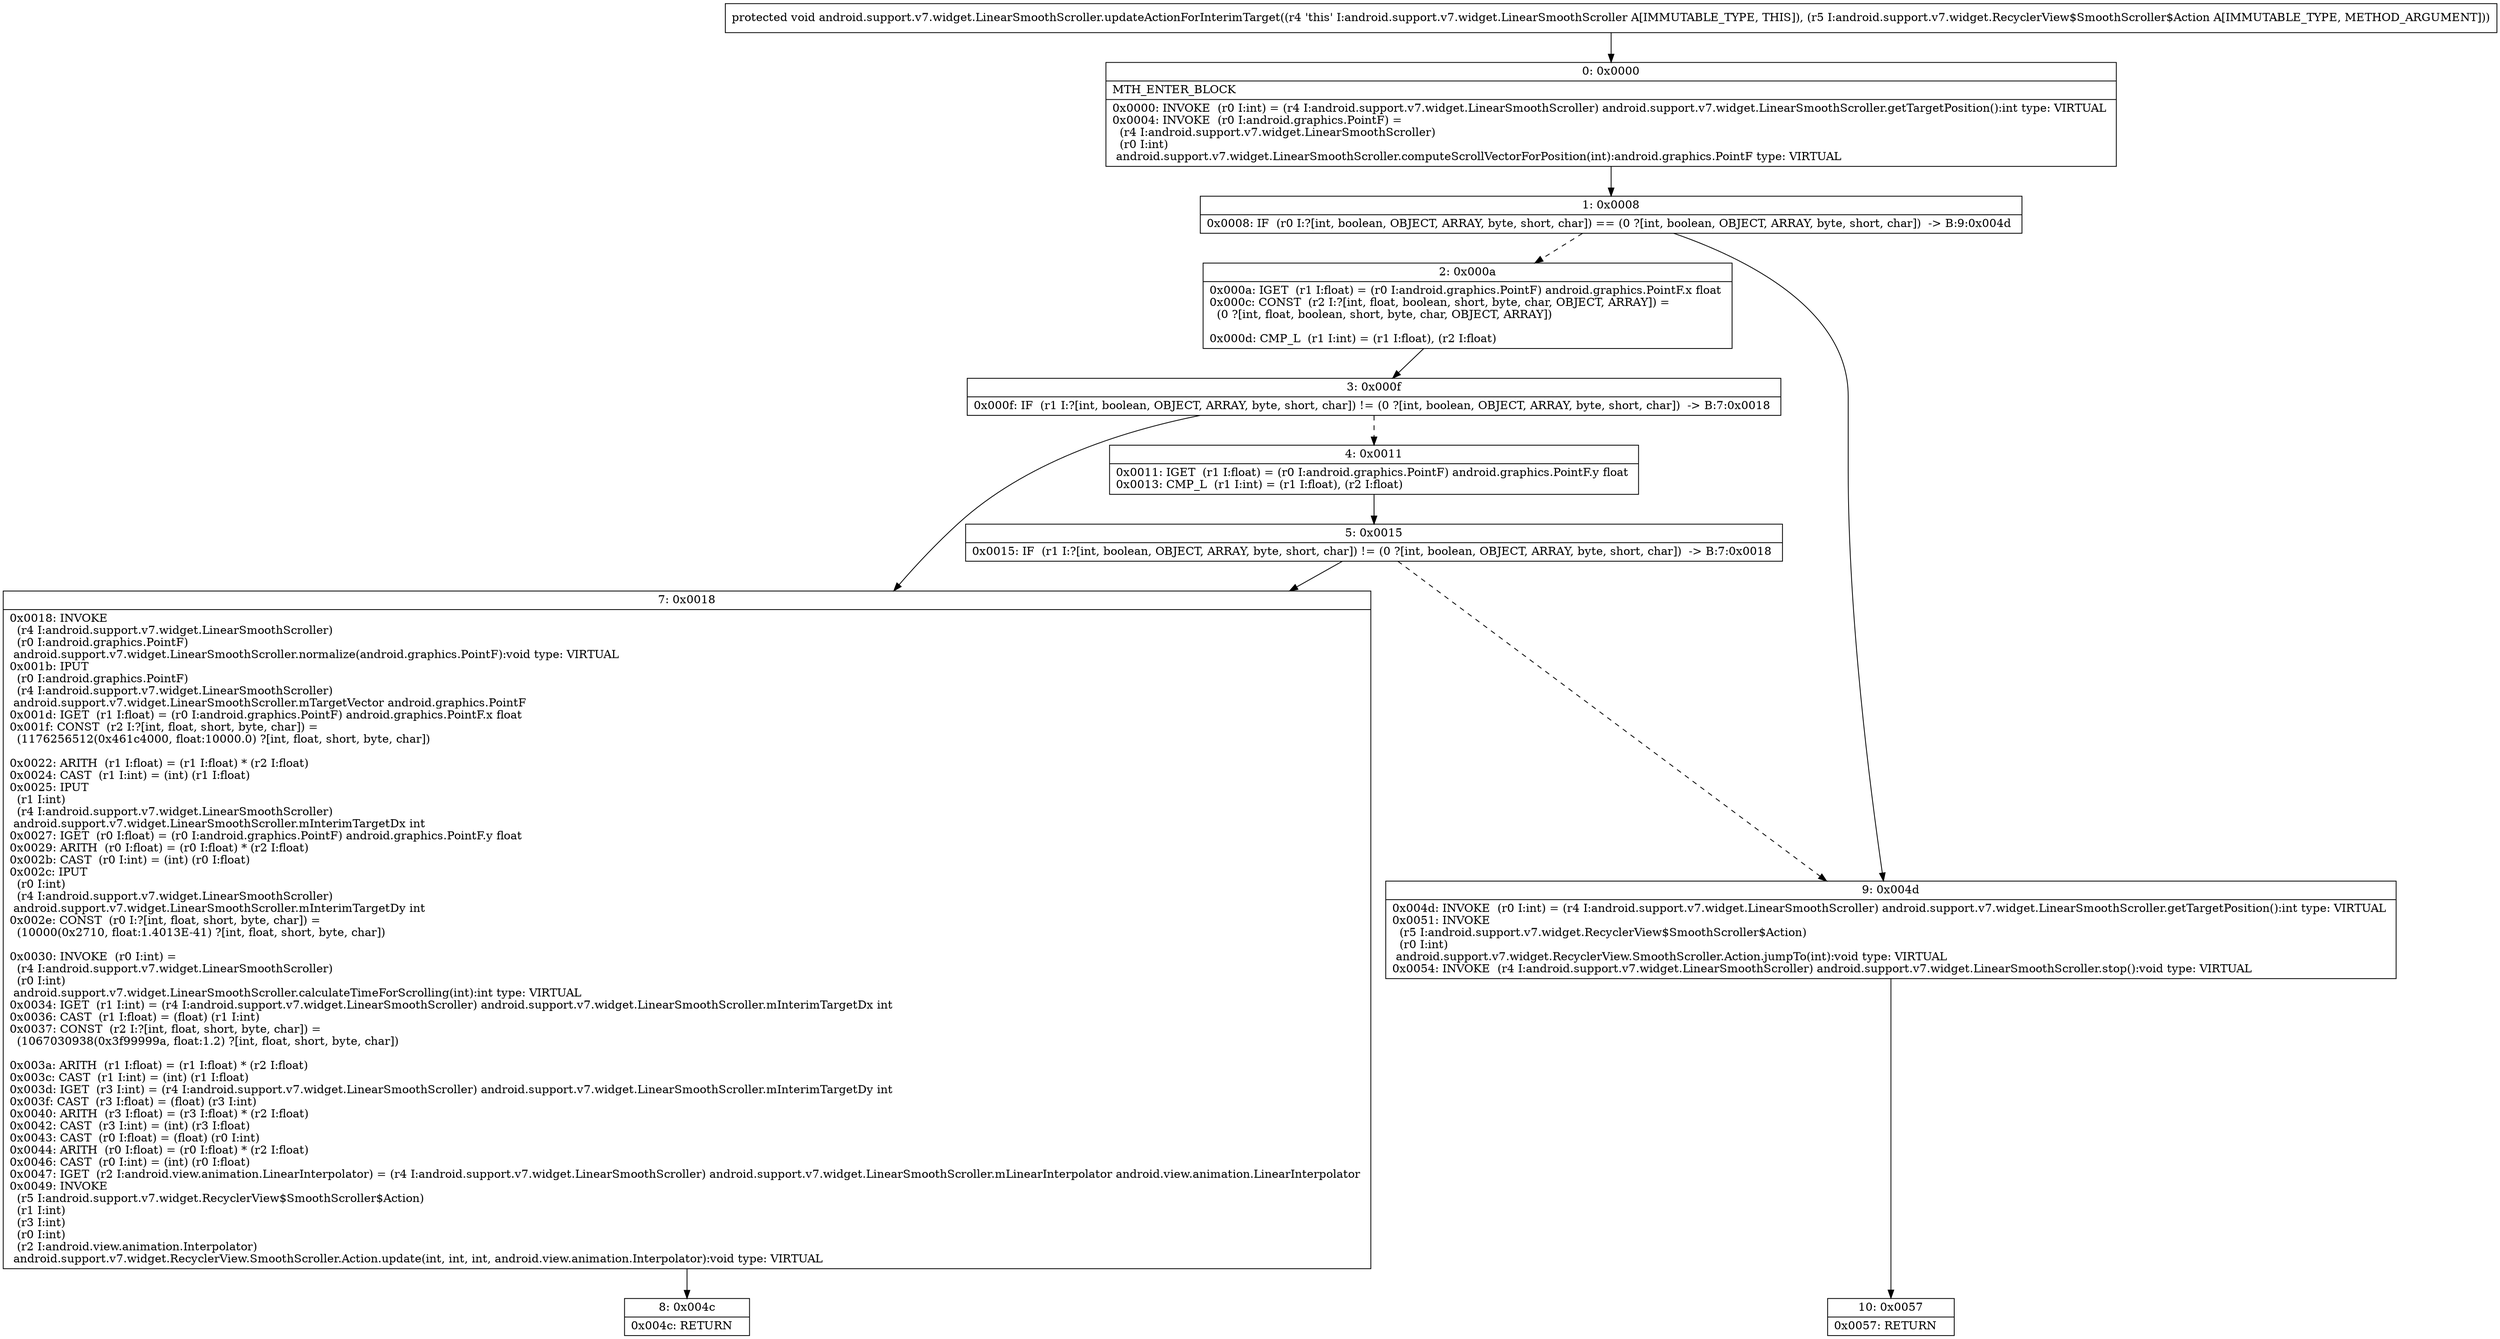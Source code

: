 digraph "CFG forandroid.support.v7.widget.LinearSmoothScroller.updateActionForInterimTarget(Landroid\/support\/v7\/widget\/RecyclerView$SmoothScroller$Action;)V" {
Node_0 [shape=record,label="{0\:\ 0x0000|MTH_ENTER_BLOCK\l|0x0000: INVOKE  (r0 I:int) = (r4 I:android.support.v7.widget.LinearSmoothScroller) android.support.v7.widget.LinearSmoothScroller.getTargetPosition():int type: VIRTUAL \l0x0004: INVOKE  (r0 I:android.graphics.PointF) = \l  (r4 I:android.support.v7.widget.LinearSmoothScroller)\l  (r0 I:int)\l android.support.v7.widget.LinearSmoothScroller.computeScrollVectorForPosition(int):android.graphics.PointF type: VIRTUAL \l}"];
Node_1 [shape=record,label="{1\:\ 0x0008|0x0008: IF  (r0 I:?[int, boolean, OBJECT, ARRAY, byte, short, char]) == (0 ?[int, boolean, OBJECT, ARRAY, byte, short, char])  \-\> B:9:0x004d \l}"];
Node_2 [shape=record,label="{2\:\ 0x000a|0x000a: IGET  (r1 I:float) = (r0 I:android.graphics.PointF) android.graphics.PointF.x float \l0x000c: CONST  (r2 I:?[int, float, boolean, short, byte, char, OBJECT, ARRAY]) = \l  (0 ?[int, float, boolean, short, byte, char, OBJECT, ARRAY])\l \l0x000d: CMP_L  (r1 I:int) = (r1 I:float), (r2 I:float) \l}"];
Node_3 [shape=record,label="{3\:\ 0x000f|0x000f: IF  (r1 I:?[int, boolean, OBJECT, ARRAY, byte, short, char]) != (0 ?[int, boolean, OBJECT, ARRAY, byte, short, char])  \-\> B:7:0x0018 \l}"];
Node_4 [shape=record,label="{4\:\ 0x0011|0x0011: IGET  (r1 I:float) = (r0 I:android.graphics.PointF) android.graphics.PointF.y float \l0x0013: CMP_L  (r1 I:int) = (r1 I:float), (r2 I:float) \l}"];
Node_5 [shape=record,label="{5\:\ 0x0015|0x0015: IF  (r1 I:?[int, boolean, OBJECT, ARRAY, byte, short, char]) != (0 ?[int, boolean, OBJECT, ARRAY, byte, short, char])  \-\> B:7:0x0018 \l}"];
Node_7 [shape=record,label="{7\:\ 0x0018|0x0018: INVOKE  \l  (r4 I:android.support.v7.widget.LinearSmoothScroller)\l  (r0 I:android.graphics.PointF)\l android.support.v7.widget.LinearSmoothScroller.normalize(android.graphics.PointF):void type: VIRTUAL \l0x001b: IPUT  \l  (r0 I:android.graphics.PointF)\l  (r4 I:android.support.v7.widget.LinearSmoothScroller)\l android.support.v7.widget.LinearSmoothScroller.mTargetVector android.graphics.PointF \l0x001d: IGET  (r1 I:float) = (r0 I:android.graphics.PointF) android.graphics.PointF.x float \l0x001f: CONST  (r2 I:?[int, float, short, byte, char]) = \l  (1176256512(0x461c4000, float:10000.0) ?[int, float, short, byte, char])\l \l0x0022: ARITH  (r1 I:float) = (r1 I:float) * (r2 I:float) \l0x0024: CAST  (r1 I:int) = (int) (r1 I:float) \l0x0025: IPUT  \l  (r1 I:int)\l  (r4 I:android.support.v7.widget.LinearSmoothScroller)\l android.support.v7.widget.LinearSmoothScroller.mInterimTargetDx int \l0x0027: IGET  (r0 I:float) = (r0 I:android.graphics.PointF) android.graphics.PointF.y float \l0x0029: ARITH  (r0 I:float) = (r0 I:float) * (r2 I:float) \l0x002b: CAST  (r0 I:int) = (int) (r0 I:float) \l0x002c: IPUT  \l  (r0 I:int)\l  (r4 I:android.support.v7.widget.LinearSmoothScroller)\l android.support.v7.widget.LinearSmoothScroller.mInterimTargetDy int \l0x002e: CONST  (r0 I:?[int, float, short, byte, char]) = \l  (10000(0x2710, float:1.4013E\-41) ?[int, float, short, byte, char])\l \l0x0030: INVOKE  (r0 I:int) = \l  (r4 I:android.support.v7.widget.LinearSmoothScroller)\l  (r0 I:int)\l android.support.v7.widget.LinearSmoothScroller.calculateTimeForScrolling(int):int type: VIRTUAL \l0x0034: IGET  (r1 I:int) = (r4 I:android.support.v7.widget.LinearSmoothScroller) android.support.v7.widget.LinearSmoothScroller.mInterimTargetDx int \l0x0036: CAST  (r1 I:float) = (float) (r1 I:int) \l0x0037: CONST  (r2 I:?[int, float, short, byte, char]) = \l  (1067030938(0x3f99999a, float:1.2) ?[int, float, short, byte, char])\l \l0x003a: ARITH  (r1 I:float) = (r1 I:float) * (r2 I:float) \l0x003c: CAST  (r1 I:int) = (int) (r1 I:float) \l0x003d: IGET  (r3 I:int) = (r4 I:android.support.v7.widget.LinearSmoothScroller) android.support.v7.widget.LinearSmoothScroller.mInterimTargetDy int \l0x003f: CAST  (r3 I:float) = (float) (r3 I:int) \l0x0040: ARITH  (r3 I:float) = (r3 I:float) * (r2 I:float) \l0x0042: CAST  (r3 I:int) = (int) (r3 I:float) \l0x0043: CAST  (r0 I:float) = (float) (r0 I:int) \l0x0044: ARITH  (r0 I:float) = (r0 I:float) * (r2 I:float) \l0x0046: CAST  (r0 I:int) = (int) (r0 I:float) \l0x0047: IGET  (r2 I:android.view.animation.LinearInterpolator) = (r4 I:android.support.v7.widget.LinearSmoothScroller) android.support.v7.widget.LinearSmoothScroller.mLinearInterpolator android.view.animation.LinearInterpolator \l0x0049: INVOKE  \l  (r5 I:android.support.v7.widget.RecyclerView$SmoothScroller$Action)\l  (r1 I:int)\l  (r3 I:int)\l  (r0 I:int)\l  (r2 I:android.view.animation.Interpolator)\l android.support.v7.widget.RecyclerView.SmoothScroller.Action.update(int, int, int, android.view.animation.Interpolator):void type: VIRTUAL \l}"];
Node_8 [shape=record,label="{8\:\ 0x004c|0x004c: RETURN   \l}"];
Node_9 [shape=record,label="{9\:\ 0x004d|0x004d: INVOKE  (r0 I:int) = (r4 I:android.support.v7.widget.LinearSmoothScroller) android.support.v7.widget.LinearSmoothScroller.getTargetPosition():int type: VIRTUAL \l0x0051: INVOKE  \l  (r5 I:android.support.v7.widget.RecyclerView$SmoothScroller$Action)\l  (r0 I:int)\l android.support.v7.widget.RecyclerView.SmoothScroller.Action.jumpTo(int):void type: VIRTUAL \l0x0054: INVOKE  (r4 I:android.support.v7.widget.LinearSmoothScroller) android.support.v7.widget.LinearSmoothScroller.stop():void type: VIRTUAL \l}"];
Node_10 [shape=record,label="{10\:\ 0x0057|0x0057: RETURN   \l}"];
MethodNode[shape=record,label="{protected void android.support.v7.widget.LinearSmoothScroller.updateActionForInterimTarget((r4 'this' I:android.support.v7.widget.LinearSmoothScroller A[IMMUTABLE_TYPE, THIS]), (r5 I:android.support.v7.widget.RecyclerView$SmoothScroller$Action A[IMMUTABLE_TYPE, METHOD_ARGUMENT])) }"];
MethodNode -> Node_0;
Node_0 -> Node_1;
Node_1 -> Node_2[style=dashed];
Node_1 -> Node_9;
Node_2 -> Node_3;
Node_3 -> Node_4[style=dashed];
Node_3 -> Node_7;
Node_4 -> Node_5;
Node_5 -> Node_7;
Node_5 -> Node_9[style=dashed];
Node_7 -> Node_8;
Node_9 -> Node_10;
}

